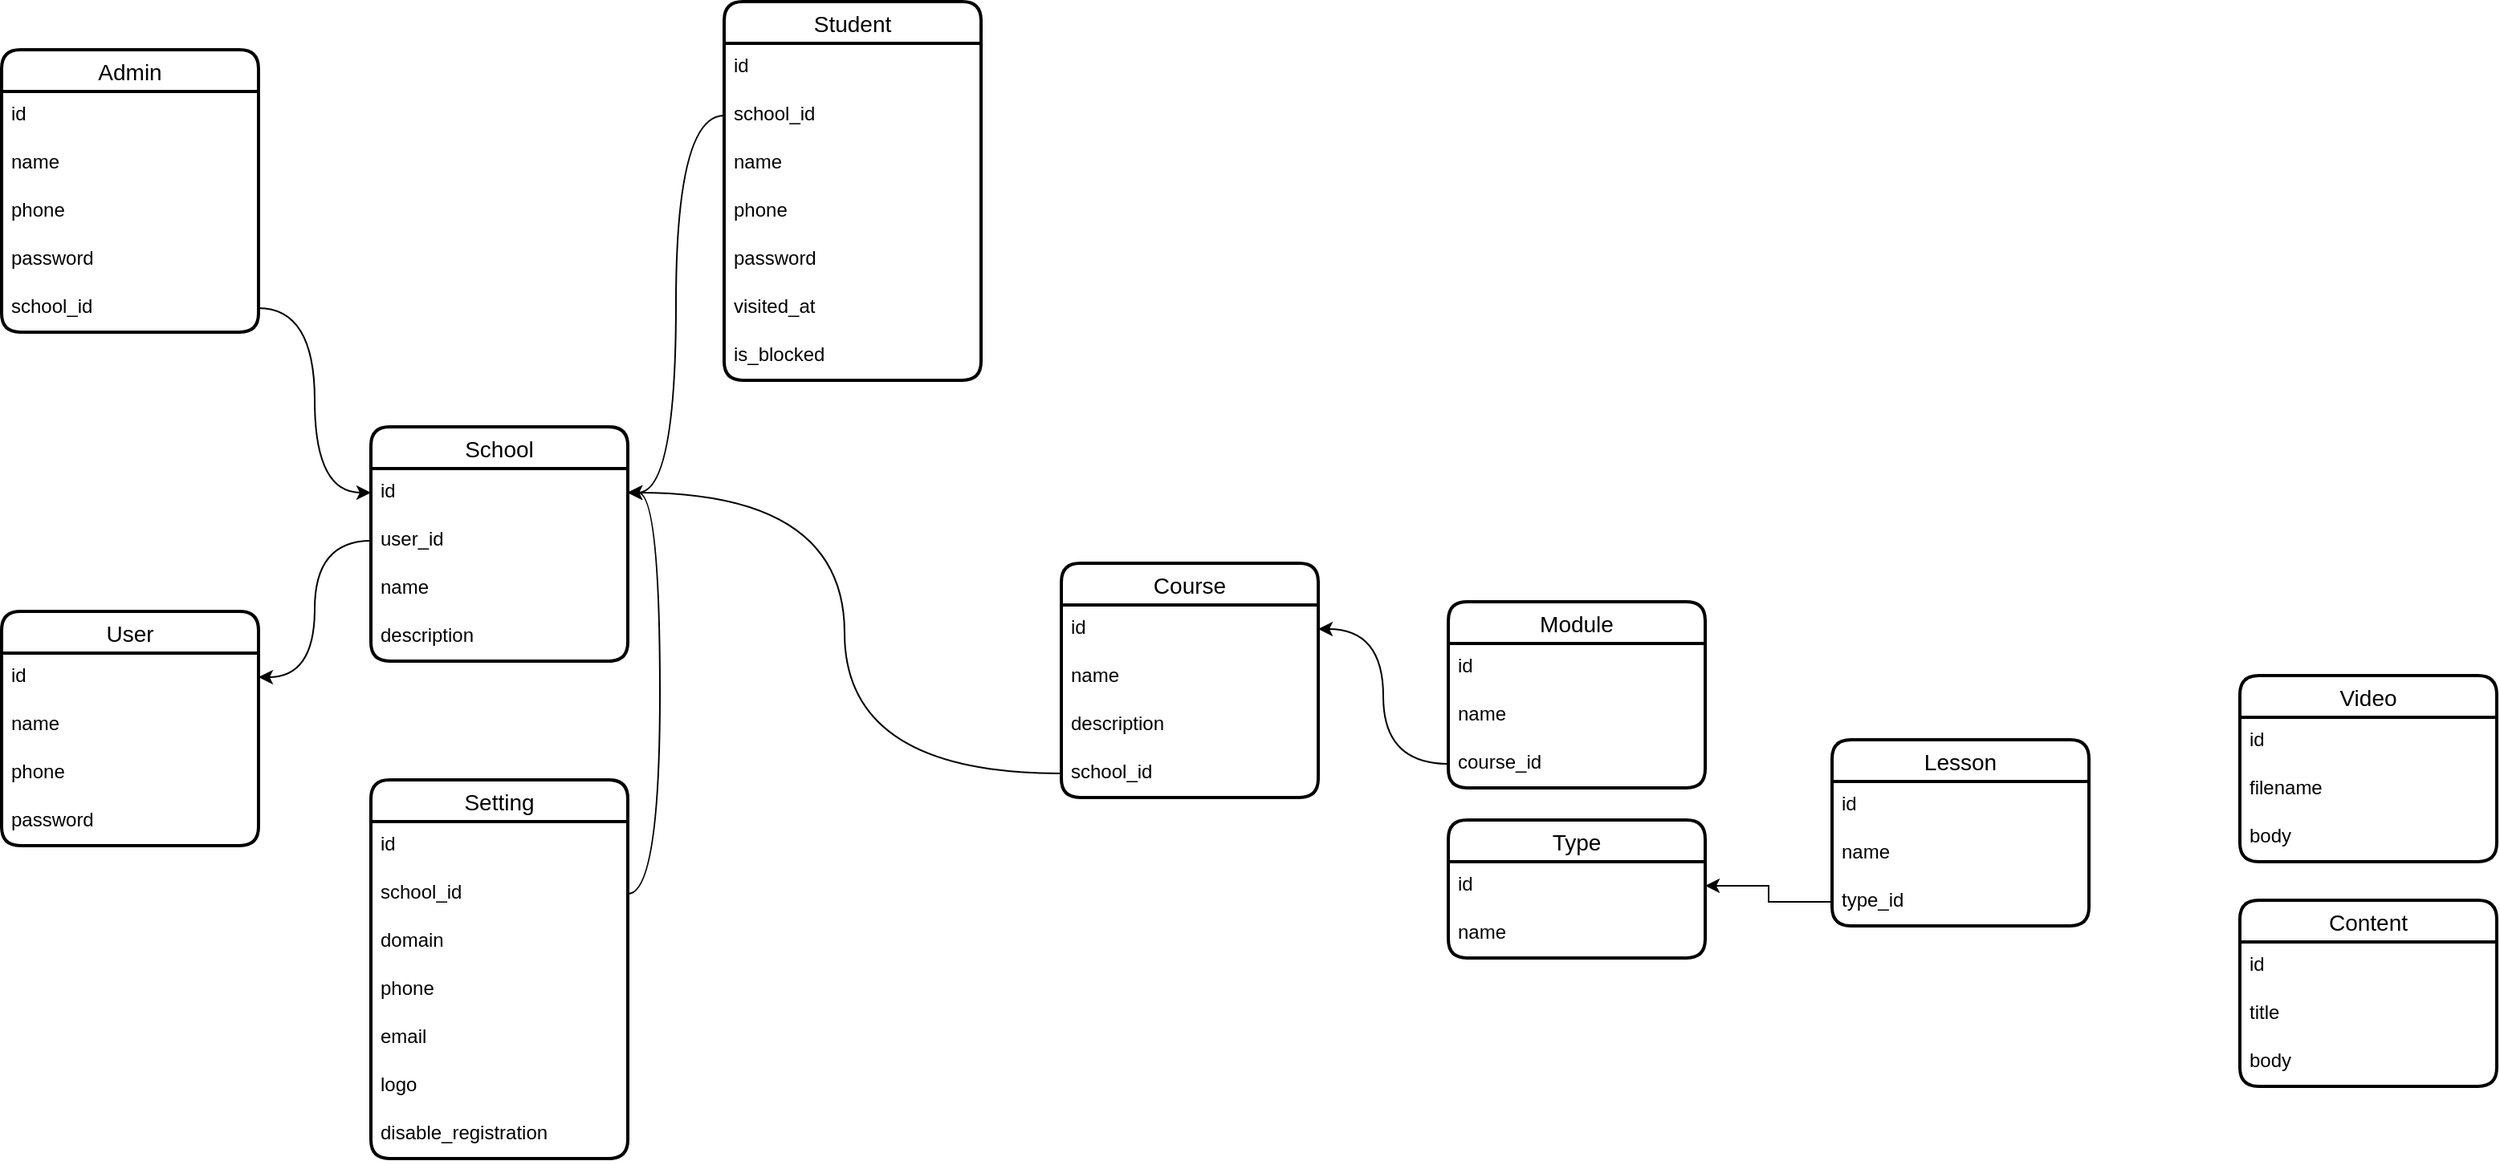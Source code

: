 <mxfile version="22.1.16" type="github">
  <diagram name="Страница — 1" id="v7oM--o3gV5WJEw0xlFY">
    <mxGraphModel dx="1247" dy="642" grid="1" gridSize="10" guides="1" tooltips="1" connect="1" arrows="1" fold="1" page="1" pageScale="1" pageWidth="827" pageHeight="1169" math="0" shadow="0">
      <root>
        <mxCell id="0" />
        <mxCell id="1" parent="0" />
        <mxCell id="oS03hcmnEaacrs_FGBQ0-1" value="User" style="swimlane;fontStyle=0;childLayout=stackLayout;horizontal=1;startSize=26;horizontalStack=0;resizeParent=1;resizeParentMax=0;resizeLast=0;collapsible=1;marginBottom=0;align=center;fontSize=14;strokeWidth=2;rounded=1;shadow=0;glass=0;swimlaneLine=1;" parent="1" vertex="1">
          <mxGeometry x="260" y="700" width="160" height="146" as="geometry" />
        </mxCell>
        <mxCell id="oS03hcmnEaacrs_FGBQ0-2" value="id" style="text;strokeColor=none;fillColor=none;spacingLeft=4;spacingRight=4;overflow=hidden;rotatable=0;points=[[0,0.5],[1,0.5]];portConstraint=eastwest;fontSize=12;whiteSpace=wrap;html=1;" parent="oS03hcmnEaacrs_FGBQ0-1" vertex="1">
          <mxGeometry y="26" width="160" height="30" as="geometry" />
        </mxCell>
        <mxCell id="oS03hcmnEaacrs_FGBQ0-3" value="name" style="text;strokeColor=none;fillColor=none;spacingLeft=4;spacingRight=4;overflow=hidden;rotatable=0;points=[[0,0.5],[1,0.5]];portConstraint=eastwest;fontSize=12;whiteSpace=wrap;html=1;" parent="oS03hcmnEaacrs_FGBQ0-1" vertex="1">
          <mxGeometry y="56" width="160" height="30" as="geometry" />
        </mxCell>
        <mxCell id="oS03hcmnEaacrs_FGBQ0-4" value="phone" style="text;strokeColor=none;fillColor=none;spacingLeft=4;spacingRight=4;overflow=hidden;rotatable=0;points=[[0,0.5],[1,0.5]];portConstraint=eastwest;fontSize=12;whiteSpace=wrap;html=1;" parent="oS03hcmnEaacrs_FGBQ0-1" vertex="1">
          <mxGeometry y="86" width="160" height="30" as="geometry" />
        </mxCell>
        <mxCell id="oS03hcmnEaacrs_FGBQ0-5" value="password" style="text;strokeColor=none;fillColor=none;spacingLeft=4;spacingRight=4;overflow=hidden;rotatable=0;points=[[0,0.5],[1,0.5]];portConstraint=eastwest;fontSize=12;whiteSpace=wrap;html=1;" parent="oS03hcmnEaacrs_FGBQ0-1" vertex="1">
          <mxGeometry y="116" width="160" height="30" as="geometry" />
        </mxCell>
        <mxCell id="oS03hcmnEaacrs_FGBQ0-7" value="School" style="swimlane;fontStyle=0;childLayout=stackLayout;horizontal=1;startSize=26;horizontalStack=0;resizeParent=1;resizeParentMax=0;resizeLast=0;collapsible=1;marginBottom=0;align=center;fontSize=14;strokeWidth=2;rounded=1;shadow=0;glass=0;swimlaneLine=1;" parent="1" vertex="1">
          <mxGeometry x="490" y="585" width="160" height="146" as="geometry" />
        </mxCell>
        <mxCell id="oS03hcmnEaacrs_FGBQ0-8" value="id" style="text;strokeColor=none;fillColor=none;spacingLeft=4;spacingRight=4;overflow=hidden;rotatable=0;points=[[0,0.5],[1,0.5]];portConstraint=eastwest;fontSize=12;whiteSpace=wrap;html=1;" parent="oS03hcmnEaacrs_FGBQ0-7" vertex="1">
          <mxGeometry y="26" width="160" height="30" as="geometry" />
        </mxCell>
        <mxCell id="Zk29MJzxXKS4YO6dR20g-1" value="user_id" style="text;strokeColor=none;fillColor=none;spacingLeft=4;spacingRight=4;overflow=hidden;rotatable=0;points=[[0,0.5],[1,0.5]];portConstraint=eastwest;fontSize=12;whiteSpace=wrap;html=1;" vertex="1" parent="oS03hcmnEaacrs_FGBQ0-7">
          <mxGeometry y="56" width="160" height="30" as="geometry" />
        </mxCell>
        <mxCell id="oS03hcmnEaacrs_FGBQ0-9" value="name" style="text;strokeColor=none;fillColor=none;spacingLeft=4;spacingRight=4;overflow=hidden;rotatable=0;points=[[0,0.5],[1,0.5]];portConstraint=eastwest;fontSize=12;whiteSpace=wrap;html=1;" parent="oS03hcmnEaacrs_FGBQ0-7" vertex="1">
          <mxGeometry y="86" width="160" height="30" as="geometry" />
        </mxCell>
        <mxCell id="oS03hcmnEaacrs_FGBQ0-10" value="description" style="text;strokeColor=none;fillColor=none;spacingLeft=4;spacingRight=4;overflow=hidden;rotatable=0;points=[[0,0.5],[1,0.5]];portConstraint=eastwest;fontSize=12;whiteSpace=wrap;html=1;" parent="oS03hcmnEaacrs_FGBQ0-7" vertex="1">
          <mxGeometry y="116" width="160" height="30" as="geometry" />
        </mxCell>
        <mxCell id="oS03hcmnEaacrs_FGBQ0-12" value="Student" style="swimlane;fontStyle=0;childLayout=stackLayout;horizontal=1;startSize=26;horizontalStack=0;resizeParent=1;resizeParentMax=0;resizeLast=0;collapsible=1;marginBottom=0;align=center;fontSize=14;strokeWidth=2;rounded=1;shadow=0;glass=0;swimlaneLine=1;" parent="1" vertex="1">
          <mxGeometry x="710" y="320" width="160" height="236" as="geometry" />
        </mxCell>
        <mxCell id="oS03hcmnEaacrs_FGBQ0-13" value="id" style="text;strokeColor=none;fillColor=none;spacingLeft=4;spacingRight=4;overflow=hidden;rotatable=0;points=[[0,0.5],[1,0.5]];portConstraint=eastwest;fontSize=12;whiteSpace=wrap;html=1;" parent="oS03hcmnEaacrs_FGBQ0-12" vertex="1">
          <mxGeometry y="26" width="160" height="30" as="geometry" />
        </mxCell>
        <mxCell id="oS03hcmnEaacrs_FGBQ0-18" value="school_id" style="text;strokeColor=none;fillColor=none;spacingLeft=4;spacingRight=4;overflow=hidden;rotatable=0;points=[[0,0.5],[1,0.5]];portConstraint=eastwest;fontSize=12;whiteSpace=wrap;html=1;" parent="oS03hcmnEaacrs_FGBQ0-12" vertex="1">
          <mxGeometry y="56" width="160" height="30" as="geometry" />
        </mxCell>
        <mxCell id="oS03hcmnEaacrs_FGBQ0-14" value="name" style="text;strokeColor=none;fillColor=none;spacingLeft=4;spacingRight=4;overflow=hidden;rotatable=0;points=[[0,0.5],[1,0.5]];portConstraint=eastwest;fontSize=12;whiteSpace=wrap;html=1;" parent="oS03hcmnEaacrs_FGBQ0-12" vertex="1">
          <mxGeometry y="86" width="160" height="30" as="geometry" />
        </mxCell>
        <mxCell id="oS03hcmnEaacrs_FGBQ0-15" value="phone" style="text;strokeColor=none;fillColor=none;spacingLeft=4;spacingRight=4;overflow=hidden;rotatable=0;points=[[0,0.5],[1,0.5]];portConstraint=eastwest;fontSize=12;whiteSpace=wrap;html=1;" parent="oS03hcmnEaacrs_FGBQ0-12" vertex="1">
          <mxGeometry y="116" width="160" height="30" as="geometry" />
        </mxCell>
        <mxCell id="oS03hcmnEaacrs_FGBQ0-16" value="password" style="text;strokeColor=none;fillColor=none;spacingLeft=4;spacingRight=4;overflow=hidden;rotatable=0;points=[[0,0.5],[1,0.5]];portConstraint=eastwest;fontSize=12;whiteSpace=wrap;html=1;" parent="oS03hcmnEaacrs_FGBQ0-12" vertex="1">
          <mxGeometry y="146" width="160" height="30" as="geometry" />
        </mxCell>
        <mxCell id="oS03hcmnEaacrs_FGBQ0-17" value="visited_at" style="text;strokeColor=none;fillColor=none;spacingLeft=4;spacingRight=4;overflow=hidden;rotatable=0;points=[[0,0.5],[1,0.5]];portConstraint=eastwest;fontSize=12;whiteSpace=wrap;html=1;" parent="oS03hcmnEaacrs_FGBQ0-12" vertex="1">
          <mxGeometry y="176" width="160" height="30" as="geometry" />
        </mxCell>
        <mxCell id="oS03hcmnEaacrs_FGBQ0-19" value="is_blocked" style="text;strokeColor=none;fillColor=none;spacingLeft=4;spacingRight=4;overflow=hidden;rotatable=0;points=[[0,0.5],[1,0.5]];portConstraint=eastwest;fontSize=12;whiteSpace=wrap;html=1;" parent="oS03hcmnEaacrs_FGBQ0-12" vertex="1">
          <mxGeometry y="206" width="160" height="30" as="geometry" />
        </mxCell>
        <mxCell id="oS03hcmnEaacrs_FGBQ0-20" value="Setting" style="swimlane;fontStyle=0;childLayout=stackLayout;horizontal=1;startSize=26;horizontalStack=0;resizeParent=1;resizeParentMax=0;resizeLast=0;collapsible=1;marginBottom=0;align=center;fontSize=14;strokeWidth=2;rounded=1;shadow=0;glass=0;swimlaneLine=1;" parent="1" vertex="1">
          <mxGeometry x="490" y="805" width="160" height="236" as="geometry" />
        </mxCell>
        <mxCell id="oS03hcmnEaacrs_FGBQ0-21" value="id" style="text;strokeColor=none;fillColor=none;spacingLeft=4;spacingRight=4;overflow=hidden;rotatable=0;points=[[0,0.5],[1,0.5]];portConstraint=eastwest;fontSize=12;whiteSpace=wrap;html=1;" parent="oS03hcmnEaacrs_FGBQ0-20" vertex="1">
          <mxGeometry y="26" width="160" height="30" as="geometry" />
        </mxCell>
        <mxCell id="Zk29MJzxXKS4YO6dR20g-4" value="school_id" style="text;strokeColor=none;fillColor=none;spacingLeft=4;spacingRight=4;overflow=hidden;rotatable=0;points=[[0,0.5],[1,0.5]];portConstraint=eastwest;fontSize=12;whiteSpace=wrap;html=1;" vertex="1" parent="oS03hcmnEaacrs_FGBQ0-20">
          <mxGeometry y="56" width="160" height="30" as="geometry" />
        </mxCell>
        <mxCell id="oS03hcmnEaacrs_FGBQ0-22" value="domain" style="text;strokeColor=none;fillColor=none;spacingLeft=4;spacingRight=4;overflow=hidden;rotatable=0;points=[[0,0.5],[1,0.5]];portConstraint=eastwest;fontSize=12;whiteSpace=wrap;html=1;" parent="oS03hcmnEaacrs_FGBQ0-20" vertex="1">
          <mxGeometry y="86" width="160" height="30" as="geometry" />
        </mxCell>
        <mxCell id="oS03hcmnEaacrs_FGBQ0-23" value="phone" style="text;strokeColor=none;fillColor=none;spacingLeft=4;spacingRight=4;overflow=hidden;rotatable=0;points=[[0,0.5],[1,0.5]];portConstraint=eastwest;fontSize=12;whiteSpace=wrap;html=1;" parent="oS03hcmnEaacrs_FGBQ0-20" vertex="1">
          <mxGeometry y="116" width="160" height="30" as="geometry" />
        </mxCell>
        <mxCell id="oS03hcmnEaacrs_FGBQ0-24" value="email" style="text;strokeColor=none;fillColor=none;spacingLeft=4;spacingRight=4;overflow=hidden;rotatable=0;points=[[0,0.5],[1,0.5]];portConstraint=eastwest;fontSize=12;whiteSpace=wrap;html=1;" parent="oS03hcmnEaacrs_FGBQ0-20" vertex="1">
          <mxGeometry y="146" width="160" height="30" as="geometry" />
        </mxCell>
        <mxCell id="oS03hcmnEaacrs_FGBQ0-25" value="logo" style="text;strokeColor=none;fillColor=none;spacingLeft=4;spacingRight=4;overflow=hidden;rotatable=0;points=[[0,0.5],[1,0.5]];portConstraint=eastwest;fontSize=12;whiteSpace=wrap;html=1;" parent="oS03hcmnEaacrs_FGBQ0-20" vertex="1">
          <mxGeometry y="176" width="160" height="30" as="geometry" />
        </mxCell>
        <mxCell id="oS03hcmnEaacrs_FGBQ0-26" value="disable_registration" style="text;strokeColor=none;fillColor=none;spacingLeft=4;spacingRight=4;overflow=hidden;rotatable=0;points=[[0,0.5],[1,0.5]];portConstraint=eastwest;fontSize=12;whiteSpace=wrap;html=1;" parent="oS03hcmnEaacrs_FGBQ0-20" vertex="1">
          <mxGeometry y="206" width="160" height="30" as="geometry" />
        </mxCell>
        <mxCell id="oS03hcmnEaacrs_FGBQ0-27" value="Course" style="swimlane;fontStyle=0;childLayout=stackLayout;horizontal=1;startSize=26;horizontalStack=0;resizeParent=1;resizeParentMax=0;resizeLast=0;collapsible=1;marginBottom=0;align=center;fontSize=14;strokeWidth=2;rounded=1;shadow=0;glass=0;swimlaneLine=1;" parent="1" vertex="1">
          <mxGeometry x="920" y="670" width="160" height="146" as="geometry" />
        </mxCell>
        <mxCell id="oS03hcmnEaacrs_FGBQ0-28" value="id" style="text;strokeColor=none;fillColor=none;spacingLeft=4;spacingRight=4;overflow=hidden;rotatable=0;points=[[0,0.5],[1,0.5]];portConstraint=eastwest;fontSize=12;whiteSpace=wrap;html=1;" parent="oS03hcmnEaacrs_FGBQ0-27" vertex="1">
          <mxGeometry y="26" width="160" height="30" as="geometry" />
        </mxCell>
        <mxCell id="oS03hcmnEaacrs_FGBQ0-29" value="name" style="text;strokeColor=none;fillColor=none;spacingLeft=4;spacingRight=4;overflow=hidden;rotatable=0;points=[[0,0.5],[1,0.5]];portConstraint=eastwest;fontSize=12;whiteSpace=wrap;html=1;" parent="oS03hcmnEaacrs_FGBQ0-27" vertex="1">
          <mxGeometry y="56" width="160" height="30" as="geometry" />
        </mxCell>
        <mxCell id="oS03hcmnEaacrs_FGBQ0-30" value="description" style="text;strokeColor=none;fillColor=none;spacingLeft=4;spacingRight=4;overflow=hidden;rotatable=0;points=[[0,0.5],[1,0.5]];portConstraint=eastwest;fontSize=12;whiteSpace=wrap;html=1;" parent="oS03hcmnEaacrs_FGBQ0-27" vertex="1">
          <mxGeometry y="86" width="160" height="30" as="geometry" />
        </mxCell>
        <mxCell id="Zk29MJzxXKS4YO6dR20g-8" value="school_id" style="text;strokeColor=none;fillColor=none;spacingLeft=4;spacingRight=4;overflow=hidden;rotatable=0;points=[[0,0.5],[1,0.5]];portConstraint=eastwest;fontSize=12;whiteSpace=wrap;html=1;" vertex="1" parent="oS03hcmnEaacrs_FGBQ0-27">
          <mxGeometry y="116" width="160" height="30" as="geometry" />
        </mxCell>
        <mxCell id="oS03hcmnEaacrs_FGBQ0-32" value="Module" style="swimlane;fontStyle=0;childLayout=stackLayout;horizontal=1;startSize=26;horizontalStack=0;resizeParent=1;resizeParentMax=0;resizeLast=0;collapsible=1;marginBottom=0;align=center;fontSize=14;strokeWidth=2;rounded=1;shadow=0;glass=0;swimlaneLine=1;" parent="1" vertex="1">
          <mxGeometry x="1161" y="694" width="160" height="116" as="geometry" />
        </mxCell>
        <mxCell id="oS03hcmnEaacrs_FGBQ0-33" value="id" style="text;strokeColor=none;fillColor=none;spacingLeft=4;spacingRight=4;overflow=hidden;rotatable=0;points=[[0,0.5],[1,0.5]];portConstraint=eastwest;fontSize=12;whiteSpace=wrap;html=1;" parent="oS03hcmnEaacrs_FGBQ0-32" vertex="1">
          <mxGeometry y="26" width="160" height="30" as="geometry" />
        </mxCell>
        <mxCell id="oS03hcmnEaacrs_FGBQ0-34" value="name" style="text;strokeColor=none;fillColor=none;spacingLeft=4;spacingRight=4;overflow=hidden;rotatable=0;points=[[0,0.5],[1,0.5]];portConstraint=eastwest;fontSize=12;whiteSpace=wrap;html=1;" parent="oS03hcmnEaacrs_FGBQ0-32" vertex="1">
          <mxGeometry y="56" width="160" height="30" as="geometry" />
        </mxCell>
        <mxCell id="Zk29MJzxXKS4YO6dR20g-12" value="course_id" style="text;strokeColor=none;fillColor=none;spacingLeft=4;spacingRight=4;overflow=hidden;rotatable=0;points=[[0,0.5],[1,0.5]];portConstraint=eastwest;fontSize=12;whiteSpace=wrap;html=1;" vertex="1" parent="oS03hcmnEaacrs_FGBQ0-32">
          <mxGeometry y="86" width="160" height="30" as="geometry" />
        </mxCell>
        <mxCell id="oS03hcmnEaacrs_FGBQ0-37" value="Lesson" style="swimlane;fontStyle=0;childLayout=stackLayout;horizontal=1;startSize=26;horizontalStack=0;resizeParent=1;resizeParentMax=0;resizeLast=0;collapsible=1;marginBottom=0;align=center;fontSize=14;strokeWidth=2;rounded=1;shadow=0;glass=0;swimlaneLine=1;" parent="1" vertex="1">
          <mxGeometry x="1400" y="780" width="160" height="116" as="geometry" />
        </mxCell>
        <mxCell id="oS03hcmnEaacrs_FGBQ0-38" value="id" style="text;strokeColor=none;fillColor=none;spacingLeft=4;spacingRight=4;overflow=hidden;rotatable=0;points=[[0,0.5],[1,0.5]];portConstraint=eastwest;fontSize=12;whiteSpace=wrap;html=1;" parent="oS03hcmnEaacrs_FGBQ0-37" vertex="1">
          <mxGeometry y="26" width="160" height="30" as="geometry" />
        </mxCell>
        <mxCell id="oS03hcmnEaacrs_FGBQ0-39" value="name" style="text;strokeColor=none;fillColor=none;spacingLeft=4;spacingRight=4;overflow=hidden;rotatable=0;points=[[0,0.5],[1,0.5]];portConstraint=eastwest;fontSize=12;whiteSpace=wrap;html=1;" parent="oS03hcmnEaacrs_FGBQ0-37" vertex="1">
          <mxGeometry y="56" width="160" height="30" as="geometry" />
        </mxCell>
        <mxCell id="oS03hcmnEaacrs_FGBQ0-51" value="type_id" style="text;strokeColor=none;fillColor=none;spacingLeft=4;spacingRight=4;overflow=hidden;rotatable=0;points=[[0,0.5],[1,0.5]];portConstraint=eastwest;fontSize=12;whiteSpace=wrap;html=1;" parent="oS03hcmnEaacrs_FGBQ0-37" vertex="1">
          <mxGeometry y="86" width="160" height="30" as="geometry" />
        </mxCell>
        <mxCell id="oS03hcmnEaacrs_FGBQ0-42" value="Content" style="swimlane;fontStyle=0;childLayout=stackLayout;horizontal=1;startSize=26;horizontalStack=0;resizeParent=1;resizeParentMax=0;resizeLast=0;collapsible=1;marginBottom=0;align=center;fontSize=14;strokeWidth=2;rounded=1;shadow=0;glass=0;swimlaneLine=1;" parent="1" vertex="1">
          <mxGeometry x="1654" y="880" width="160" height="116" as="geometry" />
        </mxCell>
        <mxCell id="oS03hcmnEaacrs_FGBQ0-43" value="id" style="text;strokeColor=none;fillColor=none;spacingLeft=4;spacingRight=4;overflow=hidden;rotatable=0;points=[[0,0.5],[1,0.5]];portConstraint=eastwest;fontSize=12;whiteSpace=wrap;html=1;" parent="oS03hcmnEaacrs_FGBQ0-42" vertex="1">
          <mxGeometry y="26" width="160" height="30" as="geometry" />
        </mxCell>
        <mxCell id="oS03hcmnEaacrs_FGBQ0-44" value="title" style="text;strokeColor=none;fillColor=none;spacingLeft=4;spacingRight=4;overflow=hidden;rotatable=0;points=[[0,0.5],[1,0.5]];portConstraint=eastwest;fontSize=12;whiteSpace=wrap;html=1;" parent="oS03hcmnEaacrs_FGBQ0-42" vertex="1">
          <mxGeometry y="56" width="160" height="30" as="geometry" />
        </mxCell>
        <mxCell id="oS03hcmnEaacrs_FGBQ0-45" value="body" style="text;strokeColor=none;fillColor=none;spacingLeft=4;spacingRight=4;overflow=hidden;rotatable=0;points=[[0,0.5],[1,0.5]];portConstraint=eastwest;fontSize=12;whiteSpace=wrap;html=1;" parent="oS03hcmnEaacrs_FGBQ0-42" vertex="1">
          <mxGeometry y="86" width="160" height="30" as="geometry" />
        </mxCell>
        <mxCell id="oS03hcmnEaacrs_FGBQ0-47" value="Type" style="swimlane;fontStyle=0;childLayout=stackLayout;horizontal=1;startSize=26;horizontalStack=0;resizeParent=1;resizeParentMax=0;resizeLast=0;collapsible=1;marginBottom=0;align=center;fontSize=14;strokeWidth=2;rounded=1;shadow=0;glass=0;swimlaneLine=1;" parent="1" vertex="1">
          <mxGeometry x="1161" y="830" width="160" height="86" as="geometry" />
        </mxCell>
        <mxCell id="oS03hcmnEaacrs_FGBQ0-48" value="id" style="text;strokeColor=none;fillColor=none;spacingLeft=4;spacingRight=4;overflow=hidden;rotatable=0;points=[[0,0.5],[1,0.5]];portConstraint=eastwest;fontSize=12;whiteSpace=wrap;html=1;" parent="oS03hcmnEaacrs_FGBQ0-47" vertex="1">
          <mxGeometry y="26" width="160" height="30" as="geometry" />
        </mxCell>
        <mxCell id="oS03hcmnEaacrs_FGBQ0-49" value="name" style="text;strokeColor=none;fillColor=none;spacingLeft=4;spacingRight=4;overflow=hidden;rotatable=0;points=[[0,0.5],[1,0.5]];portConstraint=eastwest;fontSize=12;whiteSpace=wrap;html=1;" parent="oS03hcmnEaacrs_FGBQ0-47" vertex="1">
          <mxGeometry y="56" width="160" height="30" as="geometry" />
        </mxCell>
        <mxCell id="oS03hcmnEaacrs_FGBQ0-52" style="edgeStyle=orthogonalEdgeStyle;rounded=0;orthogonalLoop=1;jettySize=auto;html=1;entryX=1;entryY=0.5;entryDx=0;entryDy=0;" parent="1" source="oS03hcmnEaacrs_FGBQ0-51" target="oS03hcmnEaacrs_FGBQ0-48" edge="1">
          <mxGeometry relative="1" as="geometry" />
        </mxCell>
        <mxCell id="oS03hcmnEaacrs_FGBQ0-53" value="Video" style="swimlane;fontStyle=0;childLayout=stackLayout;horizontal=1;startSize=26;horizontalStack=0;resizeParent=1;resizeParentMax=0;resizeLast=0;collapsible=1;marginBottom=0;align=center;fontSize=14;strokeWidth=2;rounded=1;shadow=0;glass=0;swimlaneLine=1;" parent="1" vertex="1">
          <mxGeometry x="1654" y="740" width="160" height="116" as="geometry" />
        </mxCell>
        <mxCell id="oS03hcmnEaacrs_FGBQ0-54" value="id" style="text;strokeColor=none;fillColor=none;spacingLeft=4;spacingRight=4;overflow=hidden;rotatable=0;points=[[0,0.5],[1,0.5]];portConstraint=eastwest;fontSize=12;whiteSpace=wrap;html=1;" parent="oS03hcmnEaacrs_FGBQ0-53" vertex="1">
          <mxGeometry y="26" width="160" height="30" as="geometry" />
        </mxCell>
        <mxCell id="oS03hcmnEaacrs_FGBQ0-55" value="filename" style="text;strokeColor=none;fillColor=none;spacingLeft=4;spacingRight=4;overflow=hidden;rotatable=0;points=[[0,0.5],[1,0.5]];portConstraint=eastwest;fontSize=12;whiteSpace=wrap;html=1;" parent="oS03hcmnEaacrs_FGBQ0-53" vertex="1">
          <mxGeometry y="56" width="160" height="30" as="geometry" />
        </mxCell>
        <mxCell id="oS03hcmnEaacrs_FGBQ0-56" value="body" style="text;strokeColor=none;fillColor=none;spacingLeft=4;spacingRight=4;overflow=hidden;rotatable=0;points=[[0,0.5],[1,0.5]];portConstraint=eastwest;fontSize=12;whiteSpace=wrap;html=1;" parent="oS03hcmnEaacrs_FGBQ0-53" vertex="1">
          <mxGeometry y="86" width="160" height="30" as="geometry" />
        </mxCell>
        <mxCell id="nH3oMhUpkrpA_6_fsPim-1" value="Admin" style="swimlane;fontStyle=0;childLayout=stackLayout;horizontal=1;startSize=26;horizontalStack=0;resizeParent=1;resizeParentMax=0;resizeLast=0;collapsible=1;marginBottom=0;align=center;fontSize=14;strokeWidth=2;rounded=1;shadow=0;glass=0;swimlaneLine=1;" parent="1" vertex="1">
          <mxGeometry x="260" y="350" width="160" height="176" as="geometry" />
        </mxCell>
        <mxCell id="nH3oMhUpkrpA_6_fsPim-2" value="id" style="text;strokeColor=none;fillColor=none;spacingLeft=4;spacingRight=4;overflow=hidden;rotatable=0;points=[[0,0.5],[1,0.5]];portConstraint=eastwest;fontSize=12;whiteSpace=wrap;html=1;" parent="nH3oMhUpkrpA_6_fsPim-1" vertex="1">
          <mxGeometry y="26" width="160" height="30" as="geometry" />
        </mxCell>
        <mxCell id="nH3oMhUpkrpA_6_fsPim-3" value="name" style="text;strokeColor=none;fillColor=none;spacingLeft=4;spacingRight=4;overflow=hidden;rotatable=0;points=[[0,0.5],[1,0.5]];portConstraint=eastwest;fontSize=12;whiteSpace=wrap;html=1;" parent="nH3oMhUpkrpA_6_fsPim-1" vertex="1">
          <mxGeometry y="56" width="160" height="30" as="geometry" />
        </mxCell>
        <mxCell id="nH3oMhUpkrpA_6_fsPim-4" value="phone" style="text;strokeColor=none;fillColor=none;spacingLeft=4;spacingRight=4;overflow=hidden;rotatable=0;points=[[0,0.5],[1,0.5]];portConstraint=eastwest;fontSize=12;whiteSpace=wrap;html=1;" parent="nH3oMhUpkrpA_6_fsPim-1" vertex="1">
          <mxGeometry y="86" width="160" height="30" as="geometry" />
        </mxCell>
        <mxCell id="nH3oMhUpkrpA_6_fsPim-5" value="password" style="text;strokeColor=none;fillColor=none;spacingLeft=4;spacingRight=4;overflow=hidden;rotatable=0;points=[[0,0.5],[1,0.5]];portConstraint=eastwest;fontSize=12;whiteSpace=wrap;html=1;" parent="nH3oMhUpkrpA_6_fsPim-1" vertex="1">
          <mxGeometry y="116" width="160" height="30" as="geometry" />
        </mxCell>
        <mxCell id="nH3oMhUpkrpA_6_fsPim-6" value="school_id" style="text;strokeColor=none;fillColor=none;spacingLeft=4;spacingRight=4;overflow=hidden;rotatable=0;points=[[0,0.5],[1,0.5]];portConstraint=eastwest;fontSize=12;whiteSpace=wrap;html=1;" parent="nH3oMhUpkrpA_6_fsPim-1" vertex="1">
          <mxGeometry y="146" width="160" height="30" as="geometry" />
        </mxCell>
        <mxCell id="Zk29MJzxXKS4YO6dR20g-3" style="edgeStyle=orthogonalEdgeStyle;rounded=0;orthogonalLoop=1;jettySize=auto;html=1;entryX=1;entryY=0.5;entryDx=0;entryDy=0;curved=1;" edge="1" parent="1" source="Zk29MJzxXKS4YO6dR20g-1" target="oS03hcmnEaacrs_FGBQ0-2">
          <mxGeometry relative="1" as="geometry" />
        </mxCell>
        <mxCell id="Zk29MJzxXKS4YO6dR20g-5" style="edgeStyle=orthogonalEdgeStyle;rounded=0;orthogonalLoop=1;jettySize=auto;html=1;entryX=1;entryY=0.5;entryDx=0;entryDy=0;curved=1;" edge="1" parent="1" source="Zk29MJzxXKS4YO6dR20g-4" target="oS03hcmnEaacrs_FGBQ0-8">
          <mxGeometry relative="1" as="geometry">
            <Array as="points">
              <mxPoint x="670" y="876" />
              <mxPoint x="670" y="626" />
            </Array>
          </mxGeometry>
        </mxCell>
        <mxCell id="Zk29MJzxXKS4YO6dR20g-9" style="edgeStyle=orthogonalEdgeStyle;rounded=0;orthogonalLoop=1;jettySize=auto;html=1;entryX=1;entryY=0.5;entryDx=0;entryDy=0;curved=1;" edge="1" parent="1" source="Zk29MJzxXKS4YO6dR20g-8" target="oS03hcmnEaacrs_FGBQ0-8">
          <mxGeometry relative="1" as="geometry" />
        </mxCell>
        <mxCell id="Zk29MJzxXKS4YO6dR20g-13" style="edgeStyle=orthogonalEdgeStyle;rounded=0;orthogonalLoop=1;jettySize=auto;html=1;entryX=1;entryY=0.5;entryDx=0;entryDy=0;curved=1;" edge="1" parent="1" source="Zk29MJzxXKS4YO6dR20g-12" target="oS03hcmnEaacrs_FGBQ0-28">
          <mxGeometry relative="1" as="geometry" />
        </mxCell>
        <mxCell id="Zk29MJzxXKS4YO6dR20g-14" style="edgeStyle=orthogonalEdgeStyle;rounded=0;orthogonalLoop=1;jettySize=auto;html=1;entryX=1;entryY=0.5;entryDx=0;entryDy=0;curved=1;" edge="1" parent="1" source="oS03hcmnEaacrs_FGBQ0-18" target="oS03hcmnEaacrs_FGBQ0-8">
          <mxGeometry relative="1" as="geometry" />
        </mxCell>
        <mxCell id="Zk29MJzxXKS4YO6dR20g-15" style="edgeStyle=orthogonalEdgeStyle;rounded=0;orthogonalLoop=1;jettySize=auto;html=1;entryX=0;entryY=0.5;entryDx=0;entryDy=0;curved=1;" edge="1" parent="1" source="nH3oMhUpkrpA_6_fsPim-6" target="oS03hcmnEaacrs_FGBQ0-8">
          <mxGeometry relative="1" as="geometry" />
        </mxCell>
      </root>
    </mxGraphModel>
  </diagram>
</mxfile>
